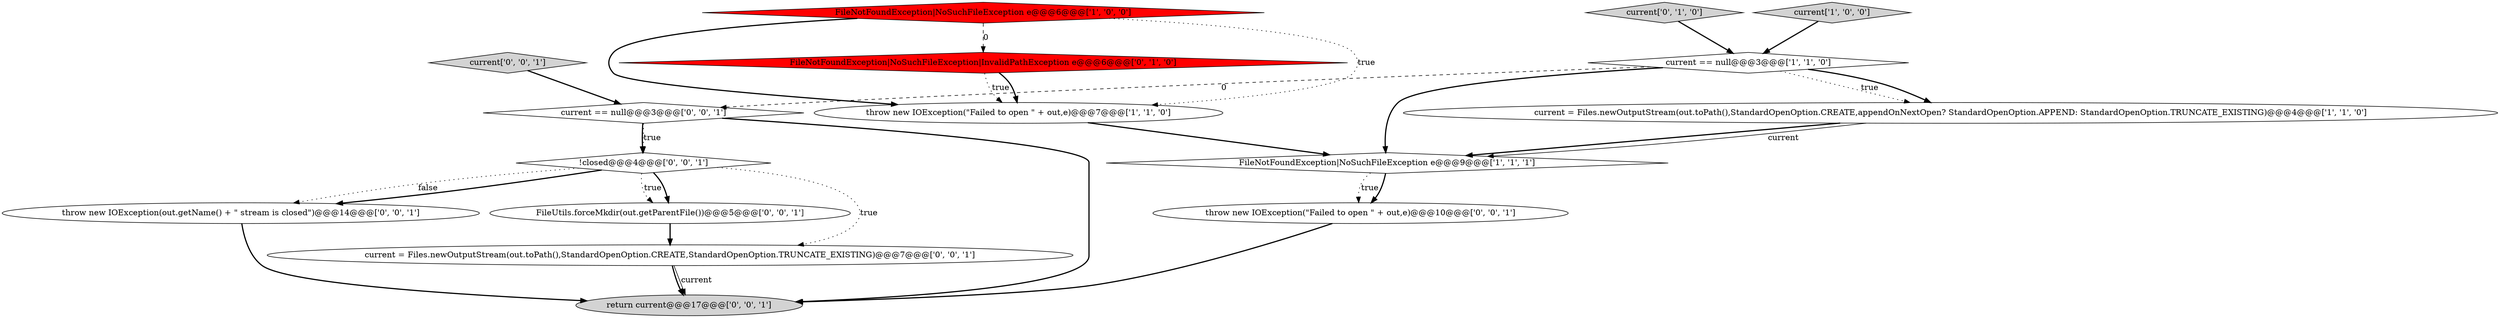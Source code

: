 digraph {
4 [style = filled, label = "current == null@@@3@@@['1', '1', '0']", fillcolor = white, shape = diamond image = "AAA0AAABBB1BBB"];
5 [style = filled, label = "FileNotFoundException|NoSuchFileException e@@@6@@@['1', '0', '0']", fillcolor = red, shape = diamond image = "AAA1AAABBB1BBB"];
6 [style = filled, label = "current['0', '1', '0']", fillcolor = lightgray, shape = diamond image = "AAA0AAABBB2BBB"];
13 [style = filled, label = "!closed@@@4@@@['0', '0', '1']", fillcolor = white, shape = diamond image = "AAA0AAABBB3BBB"];
15 [style = filled, label = "current['0', '0', '1']", fillcolor = lightgray, shape = diamond image = "AAA0AAABBB3BBB"];
3 [style = filled, label = "FileNotFoundException|NoSuchFileException e@@@9@@@['1', '1', '1']", fillcolor = white, shape = diamond image = "AAA0AAABBB1BBB"];
8 [style = filled, label = "current == null@@@3@@@['0', '0', '1']", fillcolor = white, shape = diamond image = "AAA0AAABBB3BBB"];
14 [style = filled, label = "FileUtils.forceMkdir(out.getParentFile())@@@5@@@['0', '0', '1']", fillcolor = white, shape = ellipse image = "AAA0AAABBB3BBB"];
10 [style = filled, label = "return current@@@17@@@['0', '0', '1']", fillcolor = lightgray, shape = ellipse image = "AAA0AAABBB3BBB"];
9 [style = filled, label = "throw new IOException(\"Failed to open \" + out,e)@@@10@@@['0', '0', '1']", fillcolor = white, shape = ellipse image = "AAA0AAABBB3BBB"];
12 [style = filled, label = "throw new IOException(out.getName() + \" stream is closed\")@@@14@@@['0', '0', '1']", fillcolor = white, shape = ellipse image = "AAA0AAABBB3BBB"];
7 [style = filled, label = "FileNotFoundException|NoSuchFileException|InvalidPathException e@@@6@@@['0', '1', '0']", fillcolor = red, shape = diamond image = "AAA1AAABBB2BBB"];
0 [style = filled, label = "current['1', '0', '0']", fillcolor = lightgray, shape = diamond image = "AAA0AAABBB1BBB"];
11 [style = filled, label = "current = Files.newOutputStream(out.toPath(),StandardOpenOption.CREATE,StandardOpenOption.TRUNCATE_EXISTING)@@@7@@@['0', '0', '1']", fillcolor = white, shape = ellipse image = "AAA0AAABBB3BBB"];
1 [style = filled, label = "current = Files.newOutputStream(out.toPath(),StandardOpenOption.CREATE,appendOnNextOpen? StandardOpenOption.APPEND: StandardOpenOption.TRUNCATE_EXISTING)@@@4@@@['1', '1', '0']", fillcolor = white, shape = ellipse image = "AAA0AAABBB1BBB"];
2 [style = filled, label = "throw new IOException(\"Failed to open \" + out,e)@@@7@@@['1', '1', '0']", fillcolor = white, shape = ellipse image = "AAA0AAABBB1BBB"];
7->2 [style = dotted, label="true"];
4->3 [style = bold, label=""];
8->10 [style = bold, label=""];
4->1 [style = dotted, label="true"];
2->3 [style = bold, label=""];
1->3 [style = bold, label=""];
3->9 [style = dotted, label="true"];
9->10 [style = bold, label=""];
1->3 [style = solid, label="current"];
3->9 [style = bold, label=""];
6->4 [style = bold, label=""];
5->2 [style = bold, label=""];
12->10 [style = bold, label=""];
13->12 [style = bold, label=""];
11->10 [style = solid, label="current"];
0->4 [style = bold, label=""];
11->10 [style = bold, label=""];
7->2 [style = bold, label=""];
13->12 [style = dotted, label="false"];
4->8 [style = dashed, label="0"];
13->11 [style = dotted, label="true"];
4->1 [style = bold, label=""];
8->13 [style = dotted, label="true"];
5->7 [style = dashed, label="0"];
13->14 [style = dotted, label="true"];
14->11 [style = bold, label=""];
13->14 [style = bold, label=""];
15->8 [style = bold, label=""];
8->13 [style = bold, label=""];
5->2 [style = dotted, label="true"];
}
